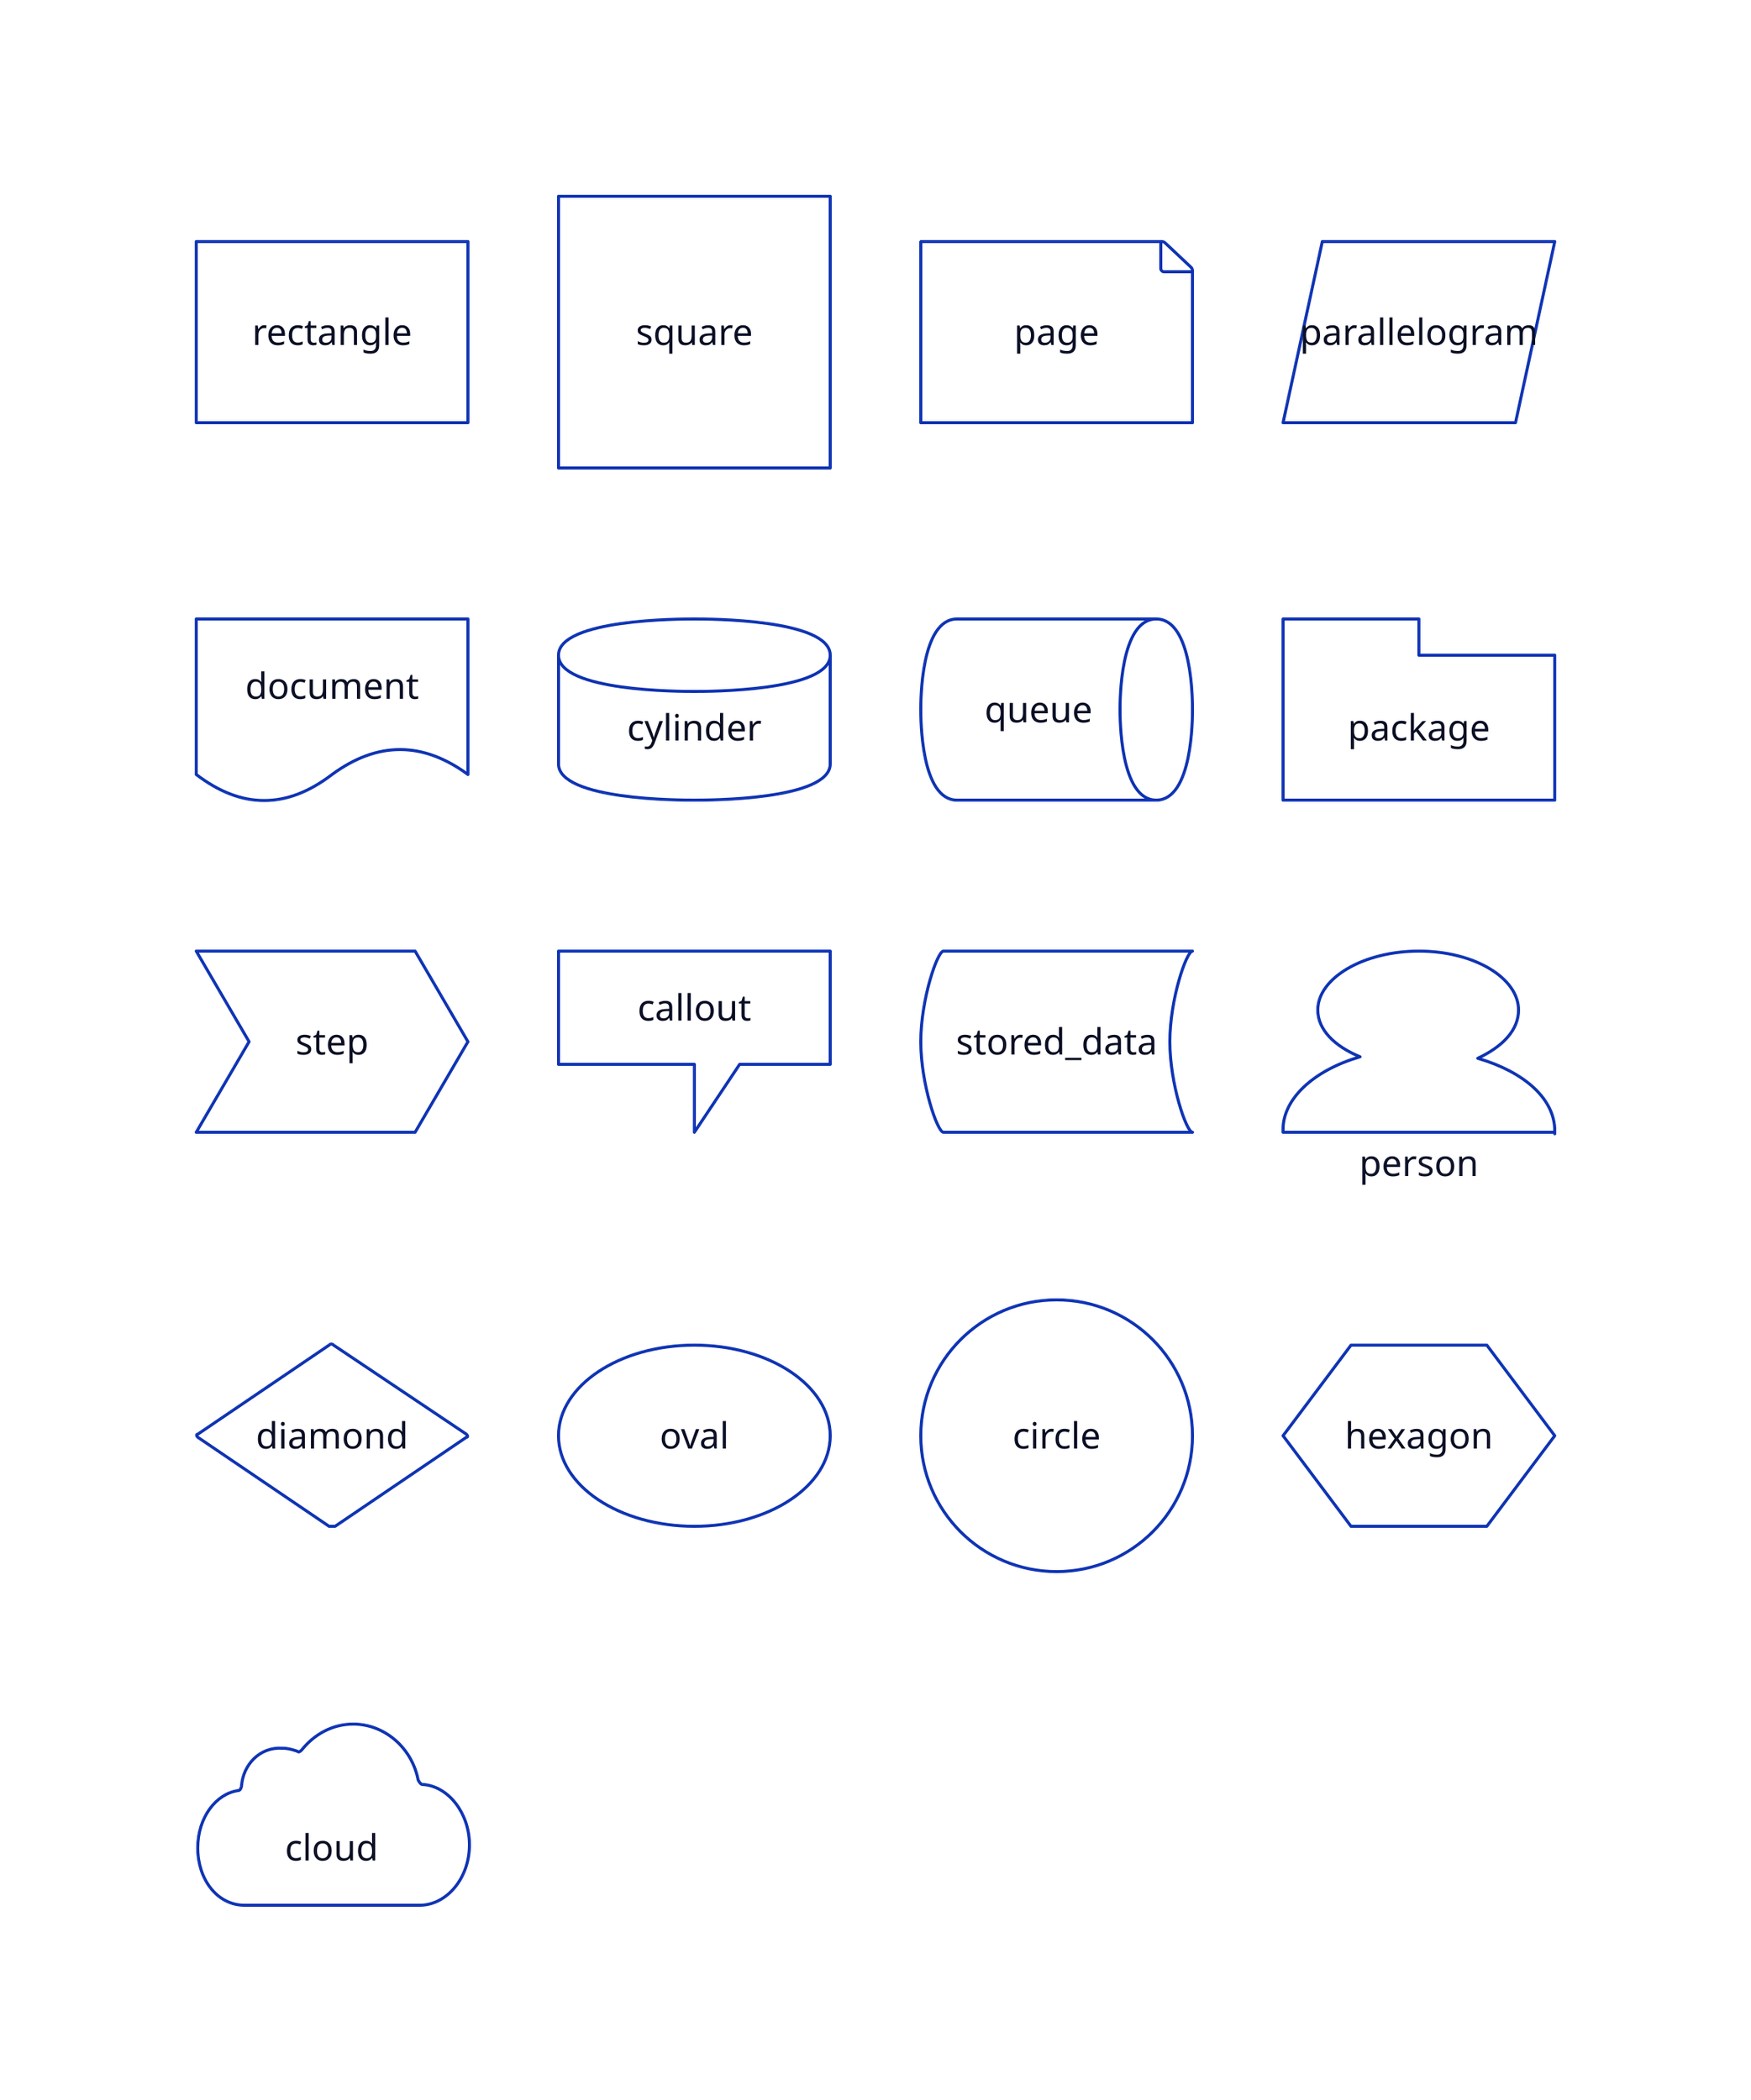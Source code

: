 # Shape catalog of standard shapes

classes: {
  hidden: {
    label: ""
    style.fill: transparent
    style.stroke-width: 0
  }
  example: {
    style.fill: white
    width: 180
    height: 120
    style.font-size: 24
  }
}

style.fill: transparent

grid-rows: 5

one: {
  class: hidden
  rectangle.shape: rectangle
  square.shape: square
  page.shape: page
  parallelogram.shape: parallelogram

  # Color fixups to ensure all shapes have white fill
  # TODO change this to use globs when implemented
  rectangle.class: example
  square.class: example
  page.class: example
  parallelogram.class: example
}

two: {
  class: hidden
  document.shape: document
  cylinder.shape: cylinder
  queue.shape: queue
  package.shape: package

  document.class: example
  cylinder.class: example
  queue.class: example
  package.class: example
}

three: {
  class: hidden
  step.shape: step
  callout.shape: callout
  stored_data.shape: stored_data
  person.shape: person

  step.class: example
  callout.class: example
  stored_data.class: example
  person.class: example
}

four: {
  class: hidden
  diamond.shape: diamond
  oval.shape: oval
  circle.shape: circle
  hexagon.shape: hexagon

  diamond.class: example
  oval.class: example
  circle.class: example
  hexagon.class: example
}

five: {
  class: hidden
  cloud.shape: cloud
  cloud.class: example
}
